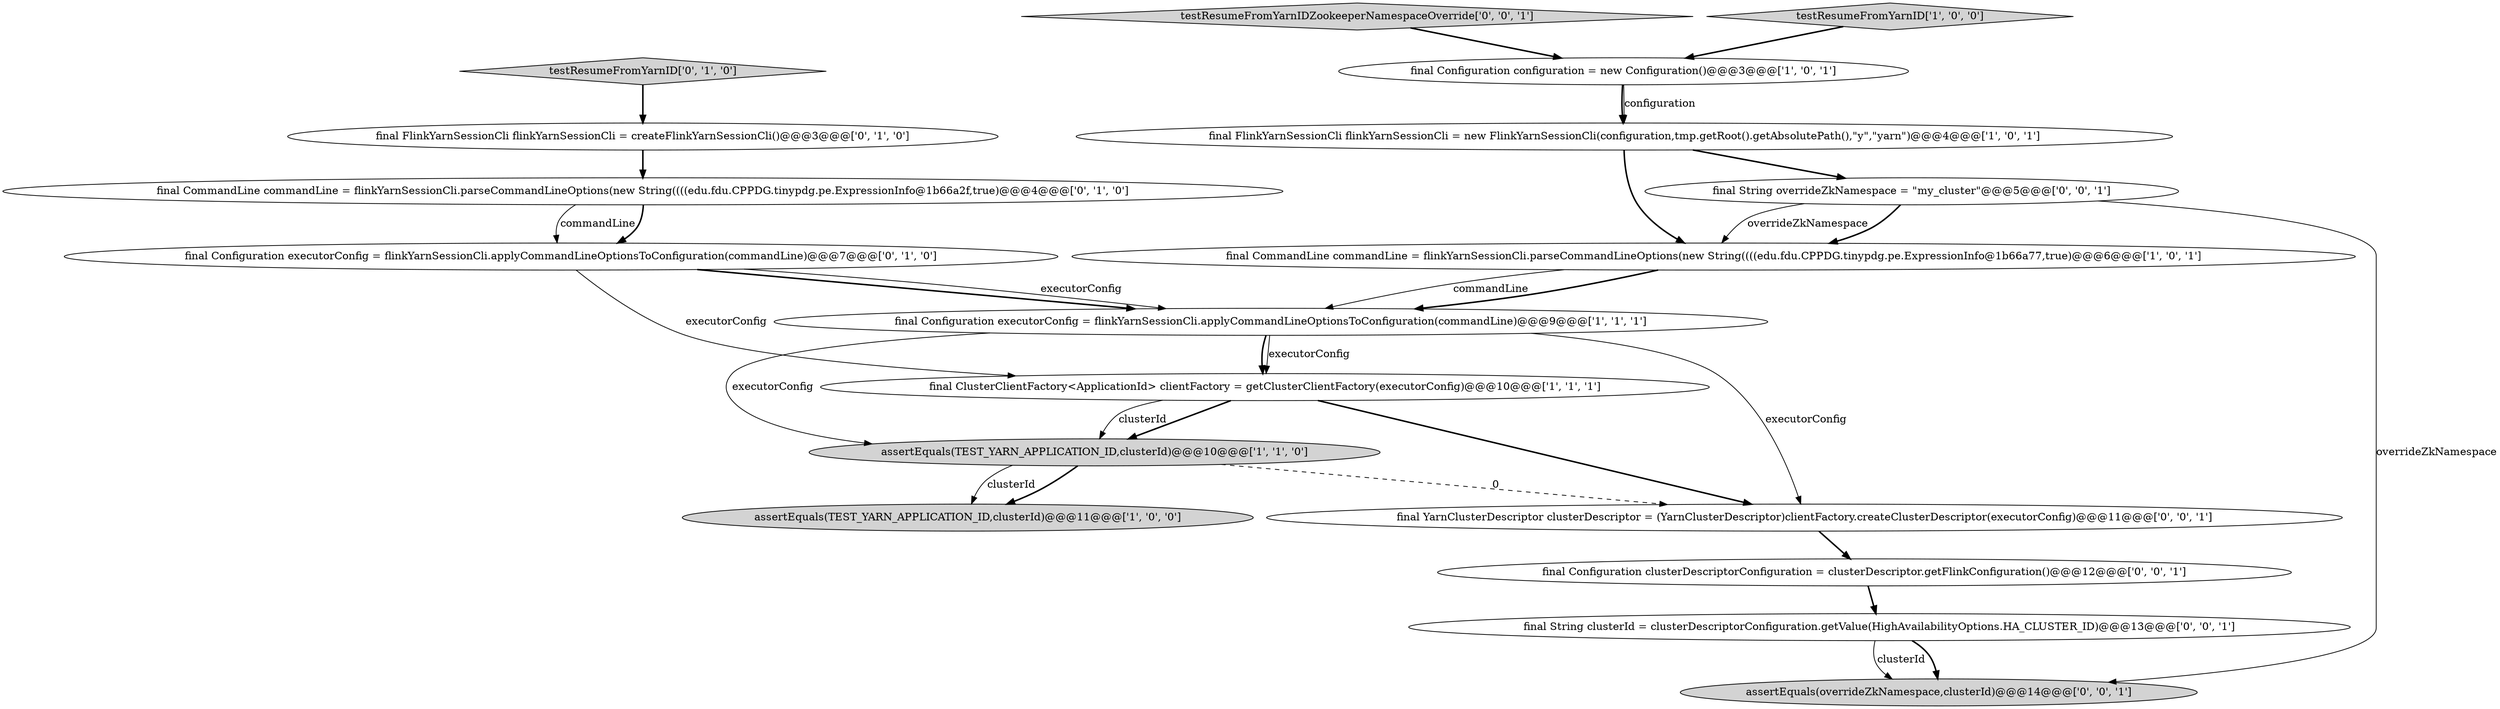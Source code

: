 digraph {
17 [style = filled, label = "final String clusterId = clusterDescriptorConfiguration.getValue(HighAvailabilityOptions.HA_CLUSTER_ID)@@@13@@@['0', '0', '1']", fillcolor = white, shape = ellipse image = "AAA0AAABBB3BBB"];
9 [style = filled, label = "final Configuration executorConfig = flinkYarnSessionCli.applyCommandLineOptionsToConfiguration(commandLine)@@@7@@@['0', '1', '0']", fillcolor = white, shape = ellipse image = "AAA0AAABBB2BBB"];
7 [style = filled, label = "assertEquals(TEST_YARN_APPLICATION_ID,clusterId)@@@10@@@['1', '1', '0']", fillcolor = lightgray, shape = ellipse image = "AAA0AAABBB1BBB"];
11 [style = filled, label = "testResumeFromYarnID['0', '1', '0']", fillcolor = lightgray, shape = diamond image = "AAA0AAABBB2BBB"];
14 [style = filled, label = "testResumeFromYarnIDZookeeperNamespaceOverride['0', '0', '1']", fillcolor = lightgray, shape = diamond image = "AAA0AAABBB3BBB"];
4 [style = filled, label = "final Configuration executorConfig = flinkYarnSessionCli.applyCommandLineOptionsToConfiguration(commandLine)@@@9@@@['1', '1', '1']", fillcolor = white, shape = ellipse image = "AAA0AAABBB1BBB"];
6 [style = filled, label = "testResumeFromYarnID['1', '0', '0']", fillcolor = lightgray, shape = diamond image = "AAA0AAABBB1BBB"];
5 [style = filled, label = "final CommandLine commandLine = flinkYarnSessionCli.parseCommandLineOptions(new String((((edu.fdu.CPPDG.tinypdg.pe.ExpressionInfo@1b66a77,true)@@@6@@@['1', '0', '1']", fillcolor = white, shape = ellipse image = "AAA0AAABBB1BBB"];
12 [style = filled, label = "assertEquals(overrideZkNamespace,clusterId)@@@14@@@['0', '0', '1']", fillcolor = lightgray, shape = ellipse image = "AAA0AAABBB3BBB"];
0 [style = filled, label = "assertEquals(TEST_YARN_APPLICATION_ID,clusterId)@@@11@@@['1', '0', '0']", fillcolor = lightgray, shape = ellipse image = "AAA0AAABBB1BBB"];
13 [style = filled, label = "final YarnClusterDescriptor clusterDescriptor = (YarnClusterDescriptor)clientFactory.createClusterDescriptor(executorConfig)@@@11@@@['0', '0', '1']", fillcolor = white, shape = ellipse image = "AAA0AAABBB3BBB"];
1 [style = filled, label = "final FlinkYarnSessionCli flinkYarnSessionCli = new FlinkYarnSessionCli(configuration,tmp.getRoot().getAbsolutePath(),\"y\",\"yarn\")@@@4@@@['1', '0', '1']", fillcolor = white, shape = ellipse image = "AAA0AAABBB1BBB"];
15 [style = filled, label = "final Configuration clusterDescriptorConfiguration = clusterDescriptor.getFlinkConfiguration()@@@12@@@['0', '0', '1']", fillcolor = white, shape = ellipse image = "AAA0AAABBB3BBB"];
3 [style = filled, label = "final Configuration configuration = new Configuration()@@@3@@@['1', '0', '1']", fillcolor = white, shape = ellipse image = "AAA0AAABBB1BBB"];
8 [style = filled, label = "final FlinkYarnSessionCli flinkYarnSessionCli = createFlinkYarnSessionCli()@@@3@@@['0', '1', '0']", fillcolor = white, shape = ellipse image = "AAA0AAABBB2BBB"];
16 [style = filled, label = "final String overrideZkNamespace = \"my_cluster\"@@@5@@@['0', '0', '1']", fillcolor = white, shape = ellipse image = "AAA0AAABBB3BBB"];
2 [style = filled, label = "final ClusterClientFactory<ApplicationId> clientFactory = getClusterClientFactory(executorConfig)@@@10@@@['1', '1', '1']", fillcolor = white, shape = ellipse image = "AAA0AAABBB1BBB"];
10 [style = filled, label = "final CommandLine commandLine = flinkYarnSessionCli.parseCommandLineOptions(new String((((edu.fdu.CPPDG.tinypdg.pe.ExpressionInfo@1b66a2f,true)@@@4@@@['0', '1', '0']", fillcolor = white, shape = ellipse image = "AAA0AAABBB2BBB"];
1->5 [style = bold, label=""];
14->3 [style = bold, label=""];
6->3 [style = bold, label=""];
8->10 [style = bold, label=""];
3->1 [style = bold, label=""];
4->7 [style = solid, label="executorConfig"];
9->4 [style = bold, label=""];
3->1 [style = solid, label="configuration"];
7->0 [style = bold, label=""];
4->2 [style = bold, label=""];
4->13 [style = solid, label="executorConfig"];
10->9 [style = solid, label="commandLine"];
16->5 [style = solid, label="overrideZkNamespace"];
9->2 [style = solid, label="executorConfig"];
2->13 [style = bold, label=""];
4->2 [style = solid, label="executorConfig"];
15->17 [style = bold, label=""];
17->12 [style = bold, label=""];
1->16 [style = bold, label=""];
5->4 [style = solid, label="commandLine"];
5->4 [style = bold, label=""];
7->13 [style = dashed, label="0"];
16->5 [style = bold, label=""];
16->12 [style = solid, label="overrideZkNamespace"];
11->8 [style = bold, label=""];
9->4 [style = solid, label="executorConfig"];
10->9 [style = bold, label=""];
13->15 [style = bold, label=""];
7->0 [style = solid, label="clusterId"];
2->7 [style = bold, label=""];
2->7 [style = solid, label="clusterId"];
17->12 [style = solid, label="clusterId"];
}

